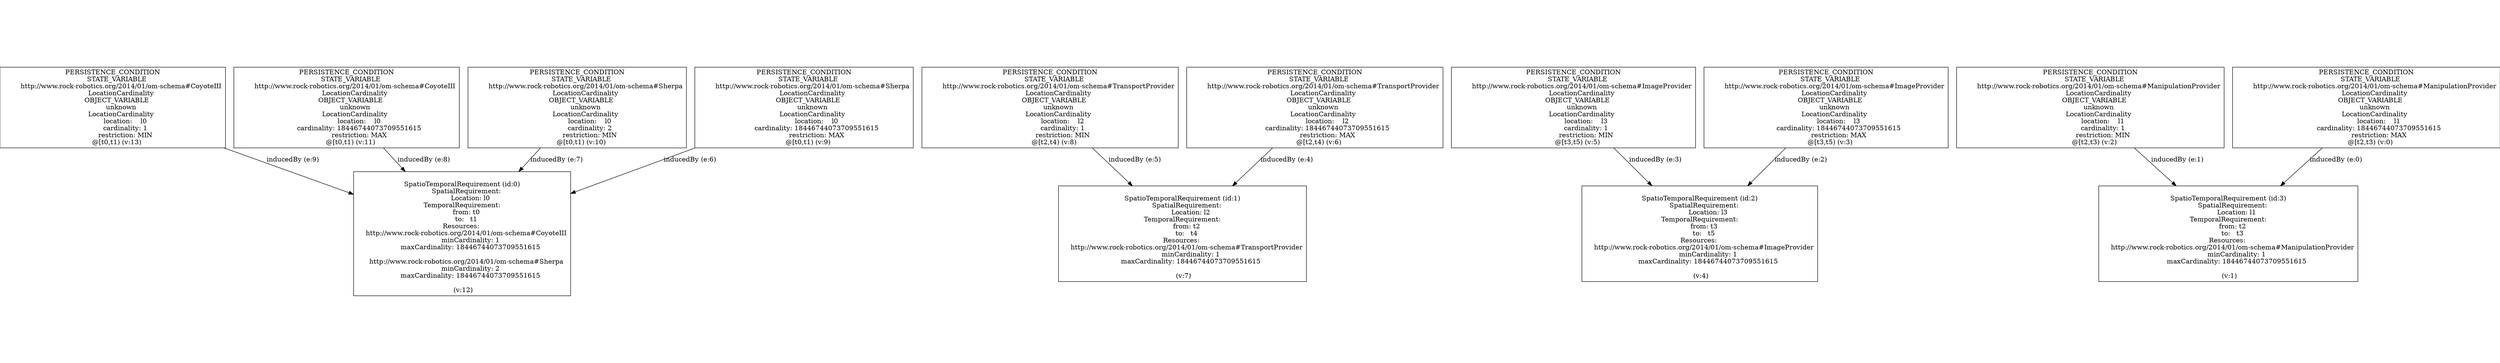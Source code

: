 digraph GraphvizGraph {
	graph [bb="0,0,4221,490",
		concentrate=false,
		dpi="96,0",
		overlap=false,
		pad="0,2",
		root="PERSISTENCE_CONDITION
    STATE_VARIABLE
        http://www.rock-robotics.org/2014/01/om-schema#CoyoteIII
        LocationCardinality
    \
OBJECT_VARIABLE
        unknown
        LocationCardinality
            location:    l0
            cardinality: 1
            restriction: \
MIN
    @[t0,t1) (v:13)",
		splines=true
	];
	node [fixedsize=false,
		label="\N",
		pin=false,
		pos="0,0",
		shape=box,
		width=0
	];
	edge [label=o];
	"PERSISTENCE_CONDITION
    STATE_VARIABLE
        http://www.rock-robotics.org/2014/01/om-schema#CoyoteIII
        LocationCardinality
    \
OBJECT_VARIABLE
        unknown
        LocationCardinality
            location:    l0
            cardinality: 1
            restriction: \
MIN
    @[t0,t1) (v:13)"	 [height=2.4028,
		pos="190,403.5",
		width=5.2778];
	"
SpatioTemporalRequirement (id:0)
    SpatialRequirement:
        Location: l0
TemporalRequirement:
    from: t0
    to:   t1
Resources: 
    \
http://www.rock-robotics.org/2014/01/om-schema#CoyoteIII
        minCardinality: 1
        maxCardinality: 18446744073709551615

    \
http://www.rock-robotics.org/2014/01/om-schema#Sherpa
        minCardinality: 2
        maxCardinality: 18446744073709551615

 (\
v:12)"	 [height=3.6944,
		pos="784,133",
		width=5.0694];
	"PERSISTENCE_CONDITION
    STATE_VARIABLE
        http://www.rock-robotics.org/2014/01/om-schema#CoyoteIII
        LocationCardinality
    \
OBJECT_VARIABLE
        unknown
        LocationCardinality
            location:    l0
            cardinality: 1
            restriction: \
MIN
    @[t0,t1) (v:13)" -> "
SpatioTemporalRequirement (id:0)
    SpatialRequirement:
        Location: l0
TemporalRequirement:
    from: t0
    to:   t1
Resources: 
    \
http://www.rock-robotics.org/2014/01/om-schema#CoyoteIII
        minCardinality: 1
        maxCardinality: 18446744073709551615

    \
http://www.rock-robotics.org/2014/01/om-schema#Sherpa
        minCardinality: 2
        maxCardinality: 18446744073709551615

 (\
v:12)" [key="inducedBy (e:9)",
	label="inducedBy (e:9)",
	lp="496,291.5",
	pos="e,601.27,216.21 379.99,316.98 447.8,286.1 524.2,251.31 592.17,220.36"];
"PERSISTENCE_CONDITION
    STATE_VARIABLE
        http://www.rock-robotics.org/2014/01/om-schema#CoyoteIII
        LocationCardinality
    \
OBJECT_VARIABLE
        unknown
        LocationCardinality
            location:    l0
            cardinality: 18446744073709551615
            \
restriction: MAX
    @[t0,t1) (v:11)" [height=2.4028,
	pos="588,403.5",
	width=5.2778];
"PERSISTENCE_CONDITION
    STATE_VARIABLE
        http://www.rock-robotics.org/2014/01/om-schema#CoyoteIII
        LocationCardinality
    \
OBJECT_VARIABLE
        unknown
        LocationCardinality
            location:    l0
            cardinality: 18446744073709551615
            \
restriction: MAX
    @[t0,t1) (v:11)" -> "
SpatioTemporalRequirement (id:0)
    SpatialRequirement:
        Location: l0
TemporalRequirement:
    from: t0
    to:   t1
Resources: 
    \
http://www.rock-robotics.org/2014/01/om-schema#CoyoteIII
        minCardinality: 1
        maxCardinality: 18446744073709551615

    \
http://www.rock-robotics.org/2014/01/om-schema#Sherpa
        minCardinality: 2
        maxCardinality: 18446744073709551615

 (\
v:12)" [key="inducedBy (e:8)",
label="inducedBy (e:8)",
lp="719,291.5",
pos="e,687.62,266.02 650.82,316.8 660.65,303.23 671.02,288.92 681.47,274.51"];
"PERSISTENCE_CONDITION
    STATE_VARIABLE
        http://www.rock-robotics.org/2014/01/om-schema#Sherpa
        LocationCardinality
    \
OBJECT_VARIABLE
        unknown
        LocationCardinality
            location:    l0
            cardinality: 2
            restriction: \
MIN
    @[t0,t1) (v:10)" [height=2.4028,
pos="979,403.5",
width=5.0694];
"PERSISTENCE_CONDITION
    STATE_VARIABLE
        http://www.rock-robotics.org/2014/01/om-schema#Sherpa
        LocationCardinality
    \
OBJECT_VARIABLE
        unknown
        LocationCardinality
            location:    l0
            cardinality: 2
            restriction: \
MIN
    @[t0,t1) (v:10)" -> "
SpatioTemporalRequirement (id:0)
    SpatialRequirement:
        Location: l0
TemporalRequirement:
    from: t0
    to:   t1
Resources: 
    \
http://www.rock-robotics.org/2014/01/om-schema#CoyoteIII
        minCardinality: 1
        maxCardinality: 18446744073709551615

    \
http://www.rock-robotics.org/2014/01/om-schema#Sherpa
        minCardinality: 2
        maxCardinality: 18446744073709551615

 (\
v:12)" [key="inducedBy (e:7)",
label="inducedBy (e:7)",
lp="943,291.5",
pos="e,879.89,266.02 916.5,316.8 906.72,303.23 896.4,288.92 886.01,274.51"];
"PERSISTENCE_CONDITION
    STATE_VARIABLE
        http://www.rock-robotics.org/2014/01/om-schema#Sherpa
        LocationCardinality
    \
OBJECT_VARIABLE
        unknown
        LocationCardinality
            location:    l0
            cardinality: 18446744073709551615
            \
restriction: MAX
    @[t0,t1) (v:9)" [height=2.4028,
pos="1362,403.5",
width=5.0694];
"PERSISTENCE_CONDITION
    STATE_VARIABLE
        http://www.rock-robotics.org/2014/01/om-schema#Sherpa
        LocationCardinality
    \
OBJECT_VARIABLE
        unknown
        LocationCardinality
            location:    l0
            cardinality: 18446744073709551615
            \
restriction: MAX
    @[t0,t1) (v:9)" -> "
SpatioTemporalRequirement (id:0)
    SpatialRequirement:
        Location: l0
TemporalRequirement:
    from: t0
    to:   t1
Resources: 
    \
http://www.rock-robotics.org/2014/01/om-schema#CoyoteIII
        minCardinality: 1
        maxCardinality: 18446744073709551615

    \
http://www.rock-robotics.org/2014/01/om-schema#Sherpa
        minCardinality: 2
        maxCardinality: 18446744073709551615

 (\
v:12)" [key="inducedBy (e:6)",
label="inducedBy (e:6)",
lp="1169,291.5",
pos="e,966.68,218.5 1179.1,317.91 1114.4,287.61 1041.4,253.44 975.87,222.79"];
"PERSISTENCE_CONDITION
    STATE_VARIABLE
        http://www.rock-robotics.org/2014/01/om-schema#TransportProvider
        LocationCardinality
    \
OBJECT_VARIABLE
        unknown
        LocationCardinality
            location:    l2
            cardinality: 1
            restriction: \
MIN
    @[t2,t4) (v:8)" [height=2.4028,
pos="1776,403.5",
width=5.9306];
"
SpatioTemporalRequirement (id:1)
    SpatialRequirement:
        Location: l2
TemporalRequirement:
    from: t2
    to:   t4
Resources: 
    \
http://www.rock-robotics.org/2014/01/om-schema#TransportProvider
        minCardinality: 1
        maxCardinality: 18446744073709551615

 (\
v:7)" [height=2.8472,
pos="1998,133",
width=5.7222];
"PERSISTENCE_CONDITION
    STATE_VARIABLE
        http://www.rock-robotics.org/2014/01/om-schema#TransportProvider
        LocationCardinality
    \
OBJECT_VARIABLE
        unknown
        LocationCardinality
            location:    l2
            cardinality: 1
            restriction: \
MIN
    @[t2,t4) (v:8)" -> "
SpatioTemporalRequirement (id:1)
    SpatialRequirement:
        Location: l2
TemporalRequirement:
    from: t2
    to:   t4
Resources: 
    \
http://www.rock-robotics.org/2014/01/om-schema#TransportProvider
        minCardinality: 1
        maxCardinality: 18446744073709551615

 (\
v:7)" [key="inducedBy (e:5)",
label="inducedBy (e:5)",
lp="1918,291.5",
pos="e,1913.7,235.74 1847.2,316.8 1866.3,293.51 1887.2,268.01 1907.2,243.62"];
"PERSISTENCE_CONDITION
    STATE_VARIABLE
        http://www.rock-robotics.org/2014/01/om-schema#TransportProvider
        LocationCardinality
    \
OBJECT_VARIABLE
        unknown
        LocationCardinality
            location:    l2
            cardinality: 18446744073709551615
            \
restriction: MAX
    @[t2,t4) (v:6)" [height=2.4028,
pos="2221,403.5",
width=5.9306];
"PERSISTENCE_CONDITION
    STATE_VARIABLE
        http://www.rock-robotics.org/2014/01/om-schema#TransportProvider
        LocationCardinality
    \
OBJECT_VARIABLE
        unknown
        LocationCardinality
            location:    l2
            cardinality: 18446744073709551615
            \
restriction: MAX
    @[t2,t4) (v:6)" -> "
SpatioTemporalRequirement (id:1)
    SpatialRequirement:
        Location: l2
TemporalRequirement:
    from: t2
    to:   t4
Resources: 
    \
http://www.rock-robotics.org/2014/01/om-schema#TransportProvider
        minCardinality: 1
        maxCardinality: 18446744073709551615

 (\
v:7)" [key="inducedBy (e:4)",
label="inducedBy (e:4)",
lp="2174,291.5",
pos="e,2082.7,235.74 2149.5,316.8 2130.3,293.51 2109.3,268.01 2089.2,243.62"];
"PERSISTENCE_CONDITION
    STATE_VARIABLE
        http://www.rock-robotics.org/2014/01/om-schema#ImageProvider
        LocationCardinality
    \
OBJECT_VARIABLE
        unknown
        LocationCardinality
            location:    l3
            cardinality: 1
            restriction: \
MIN
    @[t3,t5) (v:5)" [height=2.4028,
pos="2657,403.5",
width=5.6806];
"
SpatioTemporalRequirement (id:2)
    SpatialRequirement:
        Location: l3
TemporalRequirement:
    from: t3
    to:   t5
Resources: 
    \
http://www.rock-robotics.org/2014/01/om-schema#ImageProvider
        minCardinality: 1
        maxCardinality: 18446744073709551615

 (\
v:4)" [height=2.8472,
pos="2870,133",
width=5.4722];
"PERSISTENCE_CONDITION
    STATE_VARIABLE
        http://www.rock-robotics.org/2014/01/om-schema#ImageProvider
        LocationCardinality
    \
OBJECT_VARIABLE
        unknown
        LocationCardinality
            location:    l3
            cardinality: 1
            restriction: \
MIN
    @[t3,t5) (v:5)" -> "
SpatioTemporalRequirement (id:2)
    SpatialRequirement:
        Location: l3
TemporalRequirement:
    from: t3
    to:   t5
Resources: 
    \
http://www.rock-robotics.org/2014/01/om-schema#ImageProvider
        minCardinality: 1
        maxCardinality: 18446744073709551615

 (\
v:4)" [key="inducedBy (e:3)",
label="inducedBy (e:3)",
lp="2795,291.5",
pos="e,2789.1,235.74 2725.3,316.8 2743.6,293.51 2763.7,268.01 2782.9,243.62"];
"PERSISTENCE_CONDITION
    STATE_VARIABLE
        http://www.rock-robotics.org/2014/01/om-schema#ImageProvider
        LocationCardinality
    \
OBJECT_VARIABLE
        unknown
        LocationCardinality
            location:    l3
            cardinality: 18446744073709551615
            \
restriction: MAX
    @[t3,t5) (v:3)" [height=2.4028,
pos="3084,403.5",
width=5.6806];
"PERSISTENCE_CONDITION
    STATE_VARIABLE
        http://www.rock-robotics.org/2014/01/om-schema#ImageProvider
        LocationCardinality
    \
OBJECT_VARIABLE
        unknown
        LocationCardinality
            location:    l3
            cardinality: 18446744073709551615
            \
restriction: MAX
    @[t3,t5) (v:3)" -> "
SpatioTemporalRequirement (id:2)
    SpatialRequirement:
        Location: l3
TemporalRequirement:
    from: t3
    to:   t5
Resources: 
    \
http://www.rock-robotics.org/2014/01/om-schema#ImageProvider
        minCardinality: 1
        maxCardinality: 18446744073709551615

 (\
v:4)" [key="inducedBy (e:2)",
label="inducedBy (e:2)",
lp="3041,291.5",
pos="e,2951.3,235.74 3015.4,316.8 2997,293.51 2976.8,268.01 2957.5,243.62"];
"PERSISTENCE_CONDITION
    STATE_VARIABLE
        http://www.rock-robotics.org/2014/01/om-schema#ManipulationProvider
        LocationCardinality
    \
OBJECT_VARIABLE
        unknown
        LocationCardinality
            location:    l1
            cardinality: 1
            restriction: \
MIN
    @[t2,t3) (v:2)" [height=2.4028,
pos="3531,403.5",
width=6.2222];
"
SpatioTemporalRequirement (id:3)
    SpatialRequirement:
        Location: l1
TemporalRequirement:
    from: t2
    to:   t3
Resources: 
    \
http://www.rock-robotics.org/2014/01/om-schema#ManipulationProvider
        minCardinality: 1
        maxCardinality: 18446744073709551615

 (\
v:1)" [height=2.8472,
pos="3764,133",
width=6.0139];
"PERSISTENCE_CONDITION
    STATE_VARIABLE
        http://www.rock-robotics.org/2014/01/om-schema#ManipulationProvider
        LocationCardinality
    \
OBJECT_VARIABLE
        unknown
        LocationCardinality
            location:    l1
            cardinality: 1
            restriction: \
MIN
    @[t2,t3) (v:2)" -> "
SpatioTemporalRequirement (id:3)
    SpatialRequirement:
        Location: l1
TemporalRequirement:
    from: t2
    to:   t3
Resources: 
    \
http://www.rock-robotics.org/2014/01/om-schema#ManipulationProvider
        minCardinality: 1
        maxCardinality: 18446744073709551615

 (\
v:1)" [key="inducedBy (e:1)",
label="inducedBy (e:1)",
lp="3678,291.5",
pos="e,3675.5,235.74 3605.7,316.8 3625.7,293.51 3647.7,268.01 3668.7,243.62"];
"PERSISTENCE_CONDITION
    STATE_VARIABLE
        http://www.rock-robotics.org/2014/01/om-schema#ManipulationProvider
        LocationCardinality
    \
OBJECT_VARIABLE
        unknown
        LocationCardinality
            location:    l1
            cardinality: 18446744073709551615
            \
restriction: MAX
    @[t2,t3) (v:0)" [height=2.4028,
pos="3997,403.5",
width=6.2222];
"PERSISTENCE_CONDITION
    STATE_VARIABLE
        http://www.rock-robotics.org/2014/01/om-schema#ManipulationProvider
        LocationCardinality
    \
OBJECT_VARIABLE
        unknown
        LocationCardinality
            location:    l1
            cardinality: 18446744073709551615
            \
restriction: MAX
    @[t2,t3) (v:0)" -> "
SpatioTemporalRequirement (id:3)
    SpatialRequirement:
        Location: l1
TemporalRequirement:
    from: t2
    to:   t3
Resources: 
    \
http://www.rock-robotics.org/2014/01/om-schema#ManipulationProvider
        minCardinality: 1
        maxCardinality: 18446744073709551615

 (\
v:1)" [key="inducedBy (e:0)",
label="inducedBy (e:0)",
lp="3946,291.5",
pos="e,3852.5,235.74 3922.3,316.8 3902.3,293.51 3880.3,268.01 3859.3,243.62"];
}
